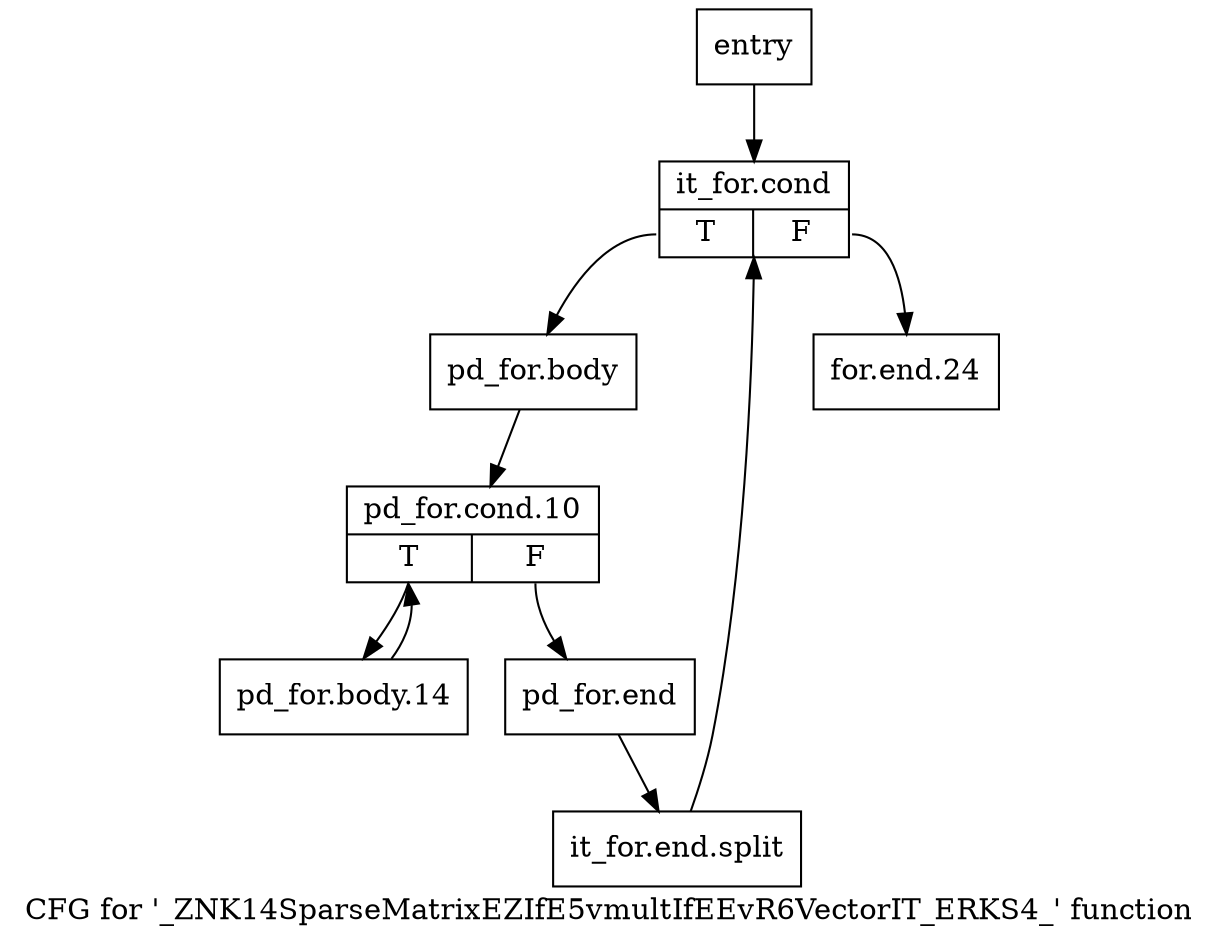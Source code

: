 digraph "CFG for '_ZNK14SparseMatrixEZIfE5vmultIfEEvR6VectorIT_ERKS4_' function" {
	label="CFG for '_ZNK14SparseMatrixEZIfE5vmultIfEEvR6VectorIT_ERKS4_' function";

	Node0x736f700 [shape=record,label="{entry}"];
	Node0x736f700 -> Node0x736f750;
	Node0x736f750 [shape=record,label="{it_for.cond|{<s0>T|<s1>F}}"];
	Node0x736f750:s0 -> Node0x736f7a0;
	Node0x736f750:s1 -> Node0x736f8e0;
	Node0x736f7a0 [shape=record,label="{pd_for.body}"];
	Node0x736f7a0 -> Node0x736f7f0;
	Node0x736f7f0 [shape=record,label="{pd_for.cond.10|{<s0>T|<s1>F}}"];
	Node0x736f7f0:s0 -> Node0x736f840;
	Node0x736f7f0:s1 -> Node0x736f890;
	Node0x736f840 [shape=record,label="{pd_for.body.14}"];
	Node0x736f840 -> Node0x736f7f0;
	Node0x736f890 [shape=record,label="{pd_for.end}"];
	Node0x736f890 -> Node0xb22ea20;
	Node0xb22ea20 [shape=record,label="{it_for.end.split}"];
	Node0xb22ea20 -> Node0x736f750;
	Node0x736f8e0 [shape=record,label="{for.end.24}"];
}
